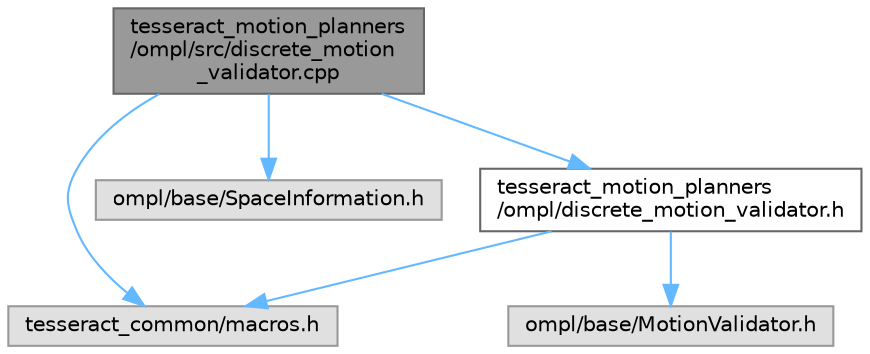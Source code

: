 digraph "tesseract_motion_planners/ompl/src/discrete_motion_validator.cpp"
{
 // LATEX_PDF_SIZE
  bgcolor="transparent";
  edge [fontname=Helvetica,fontsize=10,labelfontname=Helvetica,labelfontsize=10];
  node [fontname=Helvetica,fontsize=10,shape=box,height=0.2,width=0.4];
  Node1 [label="tesseract_motion_planners\l/ompl/src/discrete_motion\l_validator.cpp",height=0.2,width=0.4,color="gray40", fillcolor="grey60", style="filled", fontcolor="black",tooltip="Tesseract OMPL planner discrete collision check between two states."];
  Node1 -> Node2 [color="steelblue1",style="solid"];
  Node2 [label="tesseract_common/macros.h",height=0.2,width=0.4,color="grey60", fillcolor="#E0E0E0", style="filled",tooltip=" "];
  Node1 -> Node3 [color="steelblue1",style="solid"];
  Node3 [label="ompl/base/SpaceInformation.h",height=0.2,width=0.4,color="grey60", fillcolor="#E0E0E0", style="filled",tooltip=" "];
  Node1 -> Node4 [color="steelblue1",style="solid"];
  Node4 [label="tesseract_motion_planners\l/ompl/discrete_motion_validator.h",height=0.2,width=0.4,color="grey40", fillcolor="white", style="filled",URL="$d9/d64/discrete__motion__validator_8h.html",tooltip="Tesseract OMPL planner discrete collision check between two states."];
  Node4 -> Node2 [color="steelblue1",style="solid"];
  Node4 -> Node5 [color="steelblue1",style="solid"];
  Node5 [label="ompl/base/MotionValidator.h",height=0.2,width=0.4,color="grey60", fillcolor="#E0E0E0", style="filled",tooltip=" "];
}
